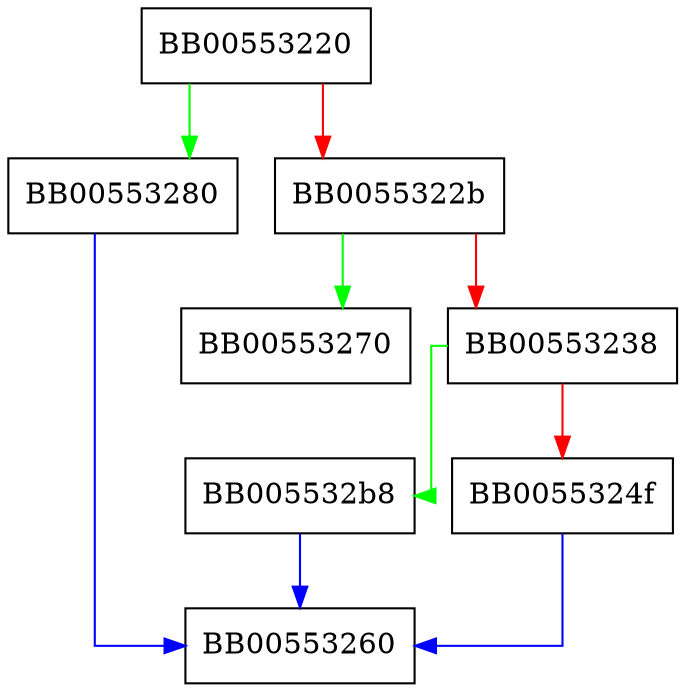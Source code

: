 digraph OSSL_CMP_ATAV_new_algId {
  node [shape="box"];
  graph [splines=ortho];
  BB00553220 -> BB00553280 [color="green"];
  BB00553220 -> BB0055322b [color="red"];
  BB0055322b -> BB00553270 [color="green"];
  BB0055322b -> BB00553238 [color="red"];
  BB00553238 -> BB005532b8 [color="green"];
  BB00553238 -> BB0055324f [color="red"];
  BB0055324f -> BB00553260 [color="blue"];
  BB00553280 -> BB00553260 [color="blue"];
  BB005532b8 -> BB00553260 [color="blue"];
}